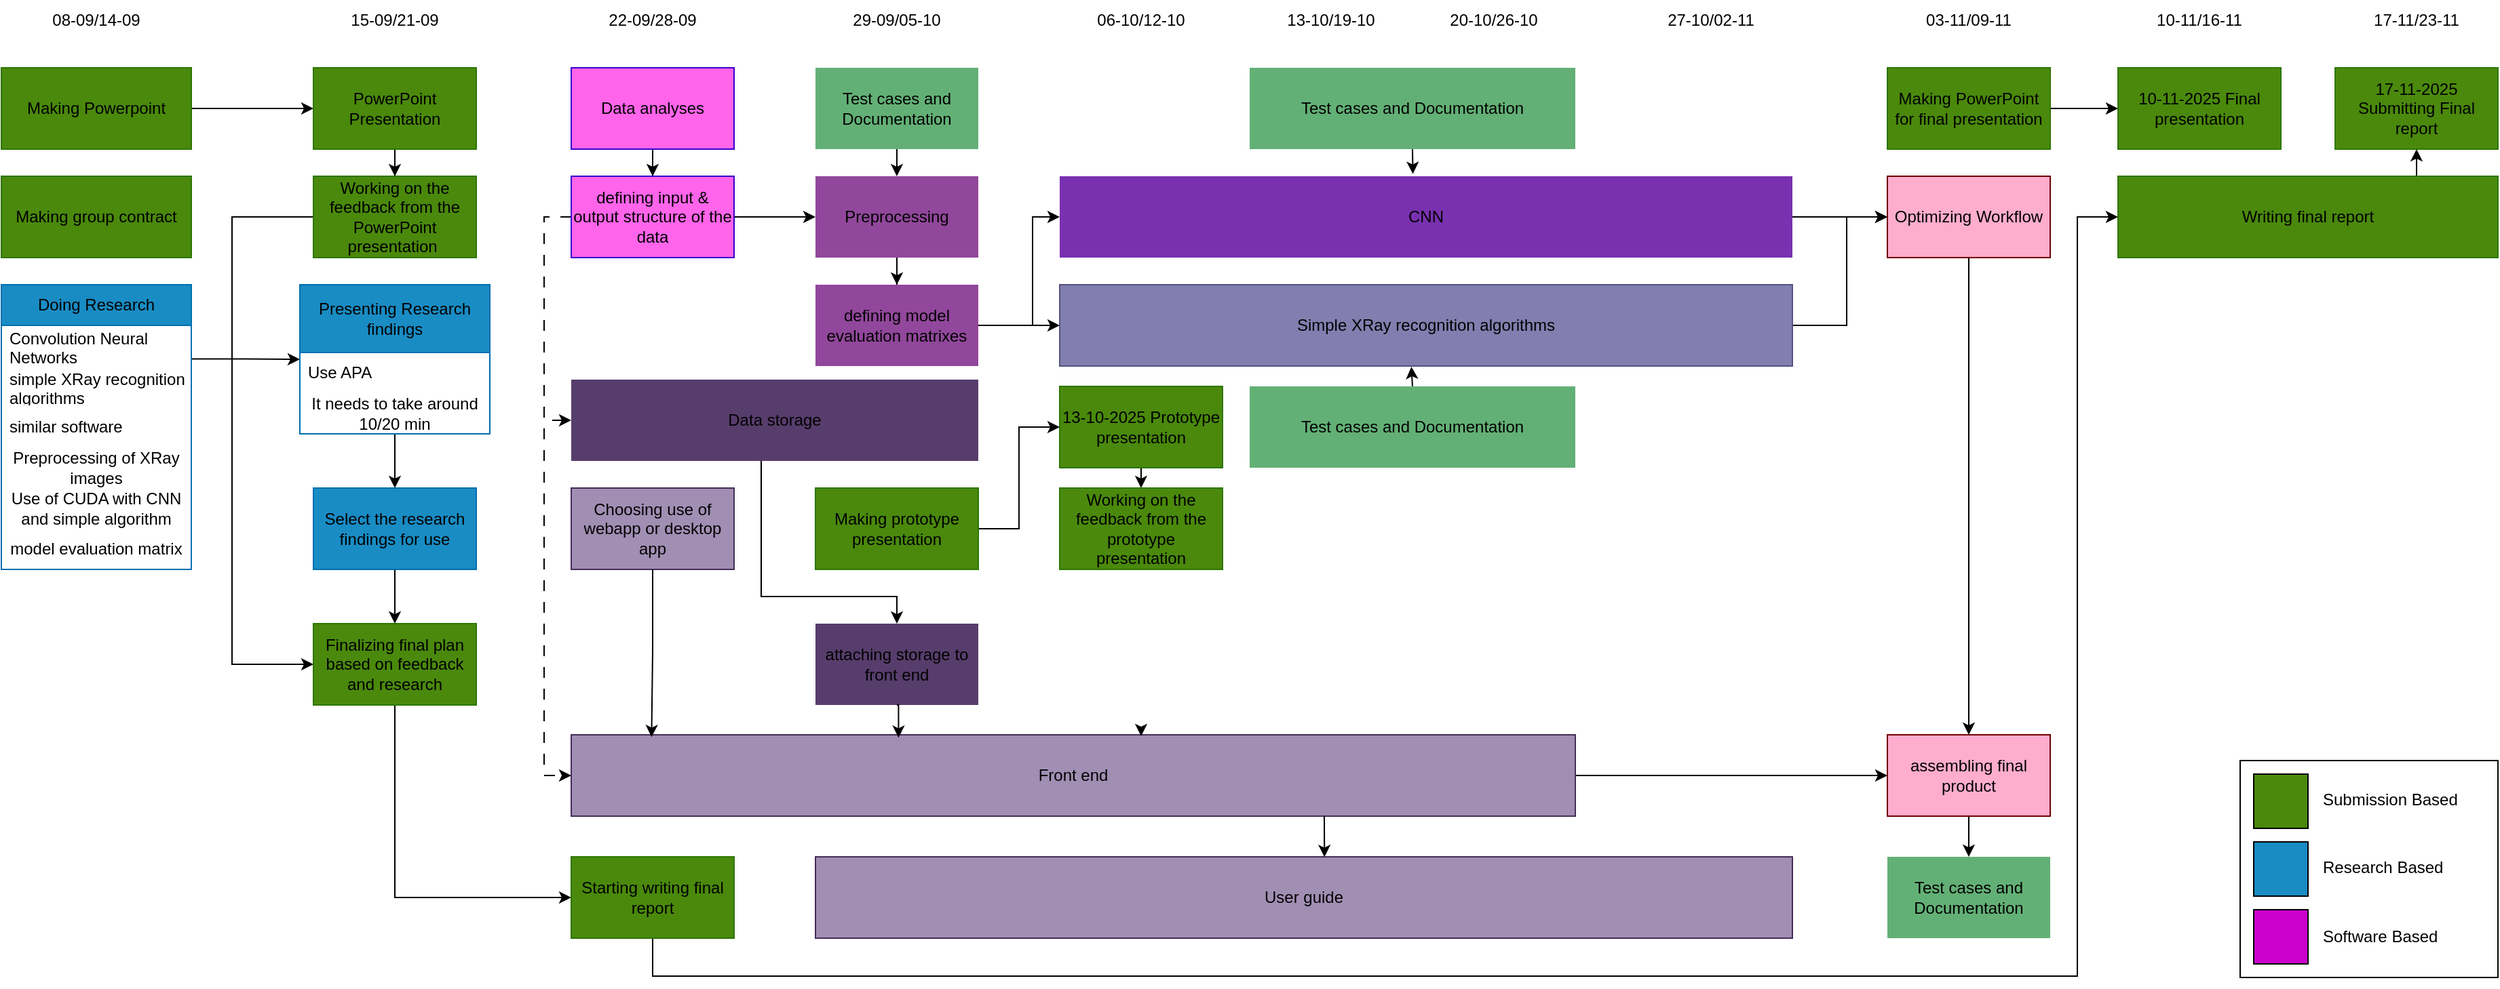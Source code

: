 <mxfile version="28.2.0">
  <diagram name="Page-1" id="zbbegBBSre_oQoZ3Mn-0">
    <mxGraphModel dx="1172" dy="647" grid="1" gridSize="10" guides="1" tooltips="1" connect="1" arrows="1" fold="1" page="1" pageScale="1" pageWidth="850" pageHeight="1100" math="0" shadow="0">
      <root>
        <mxCell id="0" />
        <mxCell id="1" parent="0" />
        <mxCell id="Gdr_BZg6z6cCifK96JbI-18" value="" style="edgeStyle=orthogonalEdgeStyle;rounded=0;orthogonalLoop=1;jettySize=auto;html=1;fontColor=light-dark(#000000,#000000);labelBackgroundColor=none;" parent="1" source="Gdr_BZg6z6cCifK96JbI-2" target="Gdr_BZg6z6cCifK96JbI-17" edge="1">
          <mxGeometry relative="1" as="geometry" />
        </mxCell>
        <mxCell id="Gdr_BZg6z6cCifK96JbI-2" value="Making Powerpoint" style="rounded=0;whiteSpace=wrap;html=1;fillColor=light-dark(#4A890C,#4A890C);fontColor=light-dark(#000000,#000000);strokeColor=#2D7600;labelBackgroundColor=none;" parent="1" vertex="1">
          <mxGeometry x="80" y="120" width="140" height="60" as="geometry" />
        </mxCell>
        <mxCell id="Gdr_BZg6z6cCifK96JbI-5" value="Making group contract" style="rounded=0;whiteSpace=wrap;html=1;fillColor=light-dark(#4A890C,#4A890C);fontColor=light-dark(#000000,#000000);strokeColor=#2D7600;labelBackgroundColor=none;" parent="1" vertex="1">
          <mxGeometry x="80" y="200" width="140" height="60" as="geometry" />
        </mxCell>
        <mxCell id="Gdr_BZg6z6cCifK96JbI-31" value="" style="edgeStyle=orthogonalEdgeStyle;rounded=0;orthogonalLoop=1;jettySize=auto;html=1;exitX=0.997;exitY=0.827;exitDx=0;exitDy=0;exitPerimeter=0;fontColor=light-dark(#000000,#000000);labelBackgroundColor=none;" parent="1" source="Gdr_BZg6z6cCifK96JbI-10" target="Gdr_BZg6z6cCifK96JbI-24" edge="1">
          <mxGeometry relative="1" as="geometry" />
        </mxCell>
        <mxCell id="Gdr_BZg6z6cCifK96JbI-9" value="Doing Research" style="swimlane;fontStyle=0;childLayout=stackLayout;horizontal=1;startSize=30;horizontalStack=0;resizeParent=1;resizeParentMax=0;resizeLast=0;collapsible=1;marginBottom=0;whiteSpace=wrap;html=1;fillColor=light-dark(#198CC4,#198CC4);fontColor=light-dark(#000000,#000000);strokeColor=#006EAF;labelBackgroundColor=none;" parent="1" vertex="1">
          <mxGeometry x="80" y="280" width="140" height="210" as="geometry">
            <mxRectangle x="80" y="280" width="130" height="30" as="alternateBounds" />
          </mxGeometry>
        </mxCell>
        <mxCell id="Gdr_BZg6z6cCifK96JbI-10" value="Convolution Neural Networks" style="text;strokeColor=none;fillColor=none;align=left;verticalAlign=middle;spacingLeft=4;spacingRight=4;overflow=hidden;points=[[0,0.5],[1,0.5]];portConstraint=eastwest;rotatable=0;whiteSpace=wrap;html=1;fontColor=light-dark(#000000,#000000);labelBackgroundColor=none;" parent="Gdr_BZg6z6cCifK96JbI-9" vertex="1">
          <mxGeometry y="30" width="140" height="30" as="geometry" />
        </mxCell>
        <mxCell id="Gdr_BZg6z6cCifK96JbI-11" value="simple XRay recognition algorithms" style="text;strokeColor=none;fillColor=none;align=left;verticalAlign=middle;spacingLeft=4;spacingRight=4;overflow=hidden;points=[[0,0.5],[1,0.5]];portConstraint=eastwest;rotatable=0;whiteSpace=wrap;html=1;fontColor=light-dark(#000000,#000000);labelBackgroundColor=none;" parent="Gdr_BZg6z6cCifK96JbI-9" vertex="1">
          <mxGeometry y="60" width="140" height="30" as="geometry" />
        </mxCell>
        <mxCell id="Gdr_BZg6z6cCifK96JbI-12" value="similar software&amp;nbsp;" style="text;strokeColor=none;fillColor=none;align=left;verticalAlign=middle;spacingLeft=4;spacingRight=4;overflow=hidden;points=[[0,0.5],[1,0.5]];portConstraint=eastwest;rotatable=0;whiteSpace=wrap;html=1;fontColor=light-dark(#000000,#000000);labelBackgroundColor=none;" parent="Gdr_BZg6z6cCifK96JbI-9" vertex="1">
          <mxGeometry y="90" width="140" height="30" as="geometry" />
        </mxCell>
        <mxCell id="Gdr_BZg6z6cCifK96JbI-14" value="Preprocessing of XRay images" style="text;html=1;align=center;verticalAlign=middle;whiteSpace=wrap;rounded=0;fontColor=light-dark(#000000,#000000);labelBackgroundColor=none;" parent="Gdr_BZg6z6cCifK96JbI-9" vertex="1">
          <mxGeometry y="120" width="140" height="30" as="geometry" />
        </mxCell>
        <mxCell id="Gdr_BZg6z6cCifK96JbI-15" value="Use of CUDA with CNN and simple algorithm" style="text;html=1;align=center;verticalAlign=middle;whiteSpace=wrap;rounded=0;fontColor=light-dark(#000000,#000000);labelBackgroundColor=none;" parent="Gdr_BZg6z6cCifK96JbI-9" vertex="1">
          <mxGeometry y="150" width="140" height="30" as="geometry" />
        </mxCell>
        <mxCell id="Gdr_BZg6z6cCifK96JbI-16" value="model evaluation matrix" style="text;html=1;align=center;verticalAlign=middle;whiteSpace=wrap;rounded=0;fontColor=light-dark(#000000,#000000);labelBackgroundColor=none;" parent="Gdr_BZg6z6cCifK96JbI-9" vertex="1">
          <mxGeometry y="180" width="140" height="30" as="geometry" />
        </mxCell>
        <mxCell id="Gdr_BZg6z6cCifK96JbI-20" value="" style="edgeStyle=orthogonalEdgeStyle;rounded=0;orthogonalLoop=1;jettySize=auto;html=1;fontColor=light-dark(#000000,#000000);labelBackgroundColor=none;" parent="1" source="Gdr_BZg6z6cCifK96JbI-17" target="Gdr_BZg6z6cCifK96JbI-19" edge="1">
          <mxGeometry relative="1" as="geometry" />
        </mxCell>
        <mxCell id="Gdr_BZg6z6cCifK96JbI-17" value="PowerPoint Presentation" style="whiteSpace=wrap;html=1;rounded=0;fillColor=light-dark(#4A890C,#4A890C);fontColor=light-dark(#000000,#000000);strokeColor=#2D7600;labelBackgroundColor=none;" parent="1" vertex="1">
          <mxGeometry x="310" y="120" width="120" height="60" as="geometry" />
        </mxCell>
        <mxCell id="Gdr_BZg6z6cCifK96JbI-37" style="edgeStyle=orthogonalEdgeStyle;rounded=0;orthogonalLoop=1;jettySize=auto;html=1;exitX=0;exitY=0.5;exitDx=0;exitDy=0;entryX=0;entryY=0.5;entryDx=0;entryDy=0;fontColor=light-dark(#000000,#000000);labelBackgroundColor=none;" parent="1" source="Gdr_BZg6z6cCifK96JbI-19" target="Gdr_BZg6z6cCifK96JbI-35" edge="1">
          <mxGeometry relative="1" as="geometry">
            <Array as="points">
              <mxPoint x="250" y="230" />
              <mxPoint x="250" y="560" />
            </Array>
          </mxGeometry>
        </mxCell>
        <mxCell id="Gdr_BZg6z6cCifK96JbI-19" value="Working on the feedback from the PowerPoint presentation&amp;nbsp;" style="whiteSpace=wrap;html=1;rounded=0;fillColor=light-dark(#4A890C,#4A890C);fontColor=light-dark(#000000,#000000);strokeColor=#2D7600;labelBackgroundColor=none;" parent="1" vertex="1">
          <mxGeometry x="310" y="200" width="120" height="60" as="geometry" />
        </mxCell>
        <mxCell id="Gdr_BZg6z6cCifK96JbI-34" value="" style="edgeStyle=orthogonalEdgeStyle;rounded=0;orthogonalLoop=1;jettySize=auto;html=1;fontColor=light-dark(#000000,#000000);labelBackgroundColor=none;" parent="1" source="Gdr_BZg6z6cCifK96JbI-24" target="Gdr_BZg6z6cCifK96JbI-33" edge="1">
          <mxGeometry relative="1" as="geometry" />
        </mxCell>
        <mxCell id="Gdr_BZg6z6cCifK96JbI-24" value="Presenting Research findings" style="swimlane;fontStyle=0;childLayout=stackLayout;horizontal=1;startSize=50;horizontalStack=0;resizeParent=1;resizeParentMax=0;resizeLast=0;collapsible=1;marginBottom=0;whiteSpace=wrap;html=1;fillColor=light-dark(#198CC4,#198CC4);fontColor=light-dark(#000000,#000000);strokeColor=#006EAF;labelBackgroundColor=none;" parent="1" vertex="1">
          <mxGeometry x="300" y="280" width="140" height="110" as="geometry">
            <mxRectangle x="80" y="280" width="130" height="30" as="alternateBounds" />
          </mxGeometry>
        </mxCell>
        <mxCell id="Gdr_BZg6z6cCifK96JbI-26" value="Use APA" style="text;strokeColor=none;fillColor=none;align=left;verticalAlign=middle;spacingLeft=4;spacingRight=4;overflow=hidden;points=[[0,0.5],[1,0.5]];portConstraint=eastwest;rotatable=0;whiteSpace=wrap;html=1;fontColor=light-dark(#000000,#000000);labelBackgroundColor=none;" parent="Gdr_BZg6z6cCifK96JbI-24" vertex="1">
          <mxGeometry y="50" width="140" height="30" as="geometry" />
        </mxCell>
        <mxCell id="Gdr_BZg6z6cCifK96JbI-28" value="It needs to take around 10/20 min" style="text;html=1;align=center;verticalAlign=middle;whiteSpace=wrap;rounded=0;fontColor=light-dark(#000000,#000000);labelBackgroundColor=none;" parent="Gdr_BZg6z6cCifK96JbI-24" vertex="1">
          <mxGeometry y="80" width="140" height="30" as="geometry" />
        </mxCell>
        <mxCell id="Gdr_BZg6z6cCifK96JbI-36" value="" style="edgeStyle=orthogonalEdgeStyle;rounded=0;orthogonalLoop=1;jettySize=auto;html=1;fontColor=light-dark(#000000,#000000);labelBackgroundColor=none;" parent="1" source="Gdr_BZg6z6cCifK96JbI-33" target="Gdr_BZg6z6cCifK96JbI-35" edge="1">
          <mxGeometry relative="1" as="geometry" />
        </mxCell>
        <mxCell id="Gdr_BZg6z6cCifK96JbI-33" value="Select the research findings for use" style="whiteSpace=wrap;html=1;fontStyle=0;startSize=50;horizontal=1;fillColor=light-dark(#198CC4,#198CC4);fontColor=light-dark(#000000,#000000);strokeColor=#006EAF;labelBackgroundColor=none;" parent="1" vertex="1">
          <mxGeometry x="310" y="430" width="120" height="60" as="geometry" />
        </mxCell>
        <mxCell id="Gdr_BZg6z6cCifK96JbI-99" style="edgeStyle=orthogonalEdgeStyle;rounded=0;orthogonalLoop=1;jettySize=auto;html=1;exitX=0.5;exitY=1;exitDx=0;exitDy=0;entryX=0;entryY=0.5;entryDx=0;entryDy=0;fontColor=light-dark(#000000,#000000);labelBackgroundColor=none;" parent="1" source="Gdr_BZg6z6cCifK96JbI-35" target="Gdr_BZg6z6cCifK96JbI-98" edge="1">
          <mxGeometry relative="1" as="geometry" />
        </mxCell>
        <mxCell id="Gdr_BZg6z6cCifK96JbI-35" value="Finalizing final plan based on feedback and research" style="whiteSpace=wrap;html=1;fontStyle=0;startSize=50;horizontal=1;fillColor=light-dark(#4A890C,#4A890C);fontColor=light-dark(#000000,#000000);strokeColor=#2D7600;labelBackgroundColor=none;" parent="1" vertex="1">
          <mxGeometry x="310" y="530" width="120" height="60" as="geometry" />
        </mxCell>
        <mxCell id="Gdr_BZg6z6cCifK96JbI-40" value="" style="edgeStyle=orthogonalEdgeStyle;rounded=0;orthogonalLoop=1;jettySize=auto;html=1;fontColor=light-dark(#000000,#000000);labelBackgroundColor=none;" parent="1" source="Gdr_BZg6z6cCifK96JbI-38" target="Gdr_BZg6z6cCifK96JbI-39" edge="1">
          <mxGeometry relative="1" as="geometry" />
        </mxCell>
        <mxCell id="Gdr_BZg6z6cCifK96JbI-38" value="Data analyses" style="rounded=0;whiteSpace=wrap;html=1;fillColor=light-dark(#FF64EA,#FF64EA);fontColor=light-dark(#000000,#000000);strokeColor=#3700CC;labelBackgroundColor=none;" parent="1" vertex="1">
          <mxGeometry x="500" y="120" width="120" height="60" as="geometry" />
        </mxCell>
        <mxCell id="Gdr_BZg6z6cCifK96JbI-42" value="" style="edgeStyle=orthogonalEdgeStyle;rounded=0;orthogonalLoop=1;jettySize=auto;html=1;fontColor=light-dark(#000000,#000000);labelBackgroundColor=none;" parent="1" source="Gdr_BZg6z6cCifK96JbI-39" target="Gdr_BZg6z6cCifK96JbI-41" edge="1">
          <mxGeometry relative="1" as="geometry" />
        </mxCell>
        <mxCell id="Gdr_BZg6z6cCifK96JbI-46" style="edgeStyle=orthogonalEdgeStyle;rounded=0;orthogonalLoop=1;jettySize=auto;html=1;exitX=0;exitY=0.5;exitDx=0;exitDy=0;entryX=0;entryY=0.5;entryDx=0;entryDy=0;dashed=1;dashPattern=8 8;fontColor=light-dark(#000000,#000000);labelBackgroundColor=none;" parent="1" source="Gdr_BZg6z6cCifK96JbI-39" target="Gdr_BZg6z6cCifK96JbI-44" edge="1">
          <mxGeometry relative="1" as="geometry" />
        </mxCell>
        <mxCell id="Gdr_BZg6z6cCifK96JbI-48" style="edgeStyle=orthogonalEdgeStyle;rounded=0;orthogonalLoop=1;jettySize=auto;html=1;exitX=0;exitY=0.5;exitDx=0;exitDy=0;entryX=0;entryY=0.5;entryDx=0;entryDy=0;dashed=1;dashPattern=8 8;fontColor=light-dark(#000000,#000000);labelBackgroundColor=none;" parent="1" source="Gdr_BZg6z6cCifK96JbI-39" target="Gdr_BZg6z6cCifK96JbI-47" edge="1">
          <mxGeometry relative="1" as="geometry" />
        </mxCell>
        <mxCell id="Gdr_BZg6z6cCifK96JbI-39" value="defining input &amp;amp; output structure of the data" style="whiteSpace=wrap;html=1;rounded=0;fillColor=light-dark(#FF64EA,#FF64EA);fontColor=light-dark(#000000,#000000);strokeColor=#3700CC;labelBackgroundColor=none;" parent="1" vertex="1">
          <mxGeometry x="500" y="200" width="120" height="60" as="geometry" />
        </mxCell>
        <mxCell id="Gdr_BZg6z6cCifK96JbI-54" value="" style="edgeStyle=orthogonalEdgeStyle;rounded=0;orthogonalLoop=1;jettySize=auto;html=1;fontColor=light-dark(#000000,#000000);labelBackgroundColor=none;" parent="1" source="Gdr_BZg6z6cCifK96JbI-41" target="Gdr_BZg6z6cCifK96JbI-53" edge="1">
          <mxGeometry relative="1" as="geometry" />
        </mxCell>
        <mxCell id="Gdr_BZg6z6cCifK96JbI-41" value="Preprocessing" style="whiteSpace=wrap;html=1;rounded=0;fillColor=light-dark(#91479B,#91479B);strokeColor=none;fontColor=light-dark(#000000,#000000);labelBackgroundColor=none;" parent="1" vertex="1">
          <mxGeometry x="680" y="200" width="120" height="60" as="geometry" />
        </mxCell>
        <mxCell id="Gdr_BZg6z6cCifK96JbI-43" value="Choosing use of webapp or desktop app" style="rounded=0;whiteSpace=wrap;html=1;fillColor=light-dark(#A18EB3,#A18EB3);fontColor=light-dark(#000000,#000000);strokeColor=#432D57;labelBackgroundColor=none;" parent="1" vertex="1">
          <mxGeometry x="500" y="430" width="120" height="60" as="geometry" />
        </mxCell>
        <mxCell id="Gdr_BZg6z6cCifK96JbI-81" style="edgeStyle=orthogonalEdgeStyle;rounded=0;orthogonalLoop=1;jettySize=auto;html=1;exitX=1;exitY=0.5;exitDx=0;exitDy=0;entryX=0;entryY=0.5;entryDx=0;entryDy=0;fontColor=light-dark(#000000,#000000);labelBackgroundColor=none;" parent="1" source="Gdr_BZg6z6cCifK96JbI-44" target="Gdr_BZg6z6cCifK96JbI-73" edge="1">
          <mxGeometry relative="1" as="geometry">
            <Array as="points">
              <mxPoint x="1440" y="642" />
              <mxPoint x="1440" y="642" />
            </Array>
          </mxGeometry>
        </mxCell>
        <mxCell id="Gdr_BZg6z6cCifK96JbI-44" value="Front end" style="whiteSpace=wrap;html=1;rounded=0;fillColor=light-dark(#A18EB3,#A18EB3);fontColor=light-dark(#000000,#000000);strokeColor=#432D57;labelBackgroundColor=none;" parent="1" vertex="1">
          <mxGeometry x="500" y="612" width="740" height="60" as="geometry" />
        </mxCell>
        <mxCell id="Gdr_BZg6z6cCifK96JbI-56" value="" style="edgeStyle=orthogonalEdgeStyle;rounded=0;orthogonalLoop=1;jettySize=auto;html=1;fontColor=light-dark(#000000,#000000);labelBackgroundColor=none;" parent="1" source="Gdr_BZg6z6cCifK96JbI-47" target="Gdr_BZg6z6cCifK96JbI-55" edge="1">
          <mxGeometry relative="1" as="geometry">
            <Array as="points">
              <mxPoint x="640" y="510" />
              <mxPoint x="740" y="510" />
            </Array>
          </mxGeometry>
        </mxCell>
        <mxCell id="Gdr_BZg6z6cCifK96JbI-47" value="Data storage" style="rounded=0;whiteSpace=wrap;html=1;fillColor=light-dark(#573D6C,#573D6C);fontColor=light-dark(#000000,#000000);strokeColor=none;gradientColor=none;labelBackgroundColor=none;" parent="1" vertex="1">
          <mxGeometry x="500" y="350" width="300" height="60" as="geometry" />
        </mxCell>
        <mxCell id="Gdr_BZg6z6cCifK96JbI-49" value="17-11-2025 Submitting Final report" style="rounded=0;whiteSpace=wrap;html=1;fillColor=light-dark(#4A890C,#4A890C);fontColor=light-dark(#000000,#000000);strokeColor=#2D7600;labelBackgroundColor=none;" parent="1" vertex="1">
          <mxGeometry x="1800" y="120" width="120" height="60" as="geometry" />
        </mxCell>
        <mxCell id="Gdr_BZg6z6cCifK96JbI-50" value="User guide" style="whiteSpace=wrap;html=1;rounded=0;fillColor=light-dark(#A18EB3,#A18EB3);fontColor=light-dark(#000000,#000000);strokeColor=#432D57;labelBackgroundColor=none;" parent="1" vertex="1">
          <mxGeometry x="680" y="702" width="720" height="60" as="geometry" />
        </mxCell>
        <mxCell id="Gdr_BZg6z6cCifK96JbI-61" value="" style="edgeStyle=orthogonalEdgeStyle;rounded=0;orthogonalLoop=1;jettySize=auto;html=1;fontColor=light-dark(#000000,#000000);labelBackgroundColor=none;" parent="1" source="Gdr_BZg6z6cCifK96JbI-53" target="Gdr_BZg6z6cCifK96JbI-59" edge="1">
          <mxGeometry relative="1" as="geometry">
            <Array as="points">
              <mxPoint x="840" y="310" />
              <mxPoint x="840" y="230" />
            </Array>
          </mxGeometry>
        </mxCell>
        <mxCell id="Gdr_BZg6z6cCifK96JbI-63" value="" style="edgeStyle=orthogonalEdgeStyle;rounded=0;orthogonalLoop=1;jettySize=auto;html=1;fontColor=light-dark(#000000,#000000);labelBackgroundColor=none;" parent="1" source="Gdr_BZg6z6cCifK96JbI-53" target="Gdr_BZg6z6cCifK96JbI-62" edge="1">
          <mxGeometry relative="1" as="geometry" />
        </mxCell>
        <mxCell id="Gdr_BZg6z6cCifK96JbI-53" value="defining model evaluation matrixes" style="whiteSpace=wrap;html=1;rounded=0;fillColor=light-dark(#91479B,#91479B);strokeColor=none;fontColor=light-dark(#000000,#000000);labelBackgroundColor=none;" parent="1" vertex="1">
          <mxGeometry x="680" y="280" width="120" height="60" as="geometry" />
        </mxCell>
        <mxCell id="Gdr_BZg6z6cCifK96JbI-55" value="attaching storage to front end" style="whiteSpace=wrap;html=1;rounded=0;fillColor=light-dark(#573D6C,#573D6C);fontColor=light-dark(#000000,#000000);strokeColor=none;labelBackgroundColor=none;" parent="1" vertex="1">
          <mxGeometry x="680" y="530" width="120" height="60" as="geometry" />
        </mxCell>
        <mxCell id="Gdr_BZg6z6cCifK96JbI-78" style="edgeStyle=orthogonalEdgeStyle;rounded=0;orthogonalLoop=1;jettySize=auto;html=1;exitX=1;exitY=0.5;exitDx=0;exitDy=0;entryX=0;entryY=0.5;entryDx=0;entryDy=0;fontColor=light-dark(#000000,#000000);labelBackgroundColor=none;" parent="1" source="Gdr_BZg6z6cCifK96JbI-59" target="Gdr_BZg6z6cCifK96JbI-77" edge="1">
          <mxGeometry relative="1" as="geometry" />
        </mxCell>
        <mxCell id="Gdr_BZg6z6cCifK96JbI-59" value="CNN" style="whiteSpace=wrap;html=1;rounded=0;fillColor=light-dark(#7931AF,#7931AF);strokeColor=none;fontColor=light-dark(#000000,#000000);labelBackgroundColor=none;" parent="1" vertex="1">
          <mxGeometry x="860" y="200" width="540" height="60" as="geometry" />
        </mxCell>
        <mxCell id="Gdr_BZg6z6cCifK96JbI-79" style="edgeStyle=orthogonalEdgeStyle;rounded=0;orthogonalLoop=1;jettySize=auto;html=1;exitX=1;exitY=0.5;exitDx=0;exitDy=0;entryX=0;entryY=0.5;entryDx=0;entryDy=0;fontColor=light-dark(#000000,#000000);labelBackgroundColor=none;" parent="1" source="Gdr_BZg6z6cCifK96JbI-62" target="Gdr_BZg6z6cCifK96JbI-77" edge="1">
          <mxGeometry relative="1" as="geometry">
            <mxPoint x="1460" y="230" as="targetPoint" />
            <mxPoint x="1390" y="310" as="sourcePoint" />
            <Array as="points">
              <mxPoint x="1440" y="310" />
              <mxPoint x="1440" y="230" />
            </Array>
          </mxGeometry>
        </mxCell>
        <mxCell id="Gdr_BZg6z6cCifK96JbI-62" value="Simple XRay recognition algorithms" style="whiteSpace=wrap;html=1;rounded=0;fillColor=light-dark(#827EAF,#827EAF);strokeColor=#56517e;gradientColor=none;fontColor=light-dark(#000000,#000000);labelBackgroundColor=none;" parent="1" vertex="1">
          <mxGeometry x="860" y="280" width="540" height="60" as="geometry" />
        </mxCell>
        <mxCell id="Gdr_BZg6z6cCifK96JbI-65" style="edgeStyle=orthogonalEdgeStyle;rounded=0;orthogonalLoop=1;jettySize=auto;html=1;exitX=0.5;exitY=1;exitDx=0;exitDy=0;entryX=0.5;entryY=0;entryDx=0;entryDy=0;fontColor=light-dark(#000000,#000000);labelBackgroundColor=none;" parent="1" source="Gdr_BZg6z6cCifK96JbI-64" target="Gdr_BZg6z6cCifK96JbI-41" edge="1">
          <mxGeometry relative="1" as="geometry" />
        </mxCell>
        <mxCell id="Gdr_BZg6z6cCifK96JbI-64" value="Test cases and Documentation" style="rounded=0;whiteSpace=wrap;html=1;fillColor=light-dark(#63B076,#63B076);fontColor=light-dark(#000000,#000000);strokeColor=none;labelBackgroundColor=none;" parent="1" vertex="1">
          <mxGeometry x="680" y="120" width="120" height="60" as="geometry" />
        </mxCell>
        <mxCell id="Gdr_BZg6z6cCifK96JbI-66" value="Test cases and Documentation" style="rounded=0;whiteSpace=wrap;html=1;fillColor=light-dark(#63B076,#63B076);fontColor=light-dark(#000000,#000000);strokeColor=none;labelBackgroundColor=none;" parent="1" vertex="1">
          <mxGeometry x="1000" y="120" width="240" height="60" as="geometry" />
        </mxCell>
        <mxCell id="Gdr_BZg6z6cCifK96JbI-68" value="Test cases and Documentation" style="rounded=0;whiteSpace=wrap;html=1;fillColor=light-dark(#63B076,#63B076);fontColor=light-dark(#000000,#000000);strokeColor=none;labelBackgroundColor=none;" parent="1" vertex="1">
          <mxGeometry x="1000" y="355" width="240" height="60" as="geometry" />
        </mxCell>
        <mxCell id="Gdr_BZg6z6cCifK96JbI-97" style="edgeStyle=orthogonalEdgeStyle;rounded=0;orthogonalLoop=1;jettySize=auto;html=1;exitX=0.5;exitY=1;exitDx=0;exitDy=0;fontColor=light-dark(#000000,#000000);labelBackgroundColor=none;" parent="1" source="Gdr_BZg6z6cCifK96JbI-73" target="Gdr_BZg6z6cCifK96JbI-96" edge="1">
          <mxGeometry relative="1" as="geometry" />
        </mxCell>
        <mxCell id="Gdr_BZg6z6cCifK96JbI-73" value="assembling final product" style="rounded=0;whiteSpace=wrap;html=1;fillColor=light-dark(#FFADCD,#FFADCD);fontColor=light-dark(#000000,#000000);strokeColor=#6F0000;labelBackgroundColor=none;" parent="1" vertex="1">
          <mxGeometry x="1470" y="612" width="120" height="60" as="geometry" />
        </mxCell>
        <mxCell id="Gdr_BZg6z6cCifK96JbI-89" style="edgeStyle=orthogonalEdgeStyle;rounded=0;orthogonalLoop=1;jettySize=auto;html=1;exitX=0.5;exitY=1;exitDx=0;exitDy=0;entryX=0.5;entryY=0;entryDx=0;entryDy=0;fontColor=light-dark(#000000,#000000);labelBackgroundColor=none;" parent="1" source="Gdr_BZg6z6cCifK96JbI-74" target="Gdr_BZg6z6cCifK96JbI-75" edge="1">
          <mxGeometry relative="1" as="geometry" />
        </mxCell>
        <mxCell id="Gdr_BZg6z6cCifK96JbI-74" value="13-10-2025 Prototype presentation" style="rounded=0;whiteSpace=wrap;html=1;fillColor=light-dark(#4A890C,#4A890C);fontColor=light-dark(#000000,#000000);strokeColor=#2D7600;labelBackgroundColor=none;" parent="1" vertex="1">
          <mxGeometry x="860" y="355" width="120" height="60" as="geometry" />
        </mxCell>
        <mxCell id="Gdr_BZg6z6cCifK96JbI-75" value="Working on the feedback from the prototype presentation" style="rounded=0;whiteSpace=wrap;html=1;fillColor=light-dark(#4A890C,#4A890C);fontColor=light-dark(#000000,#000000);strokeColor=#2D7600;labelBackgroundColor=none;" parent="1" vertex="1">
          <mxGeometry x="860" y="430" width="120" height="60" as="geometry" />
        </mxCell>
        <mxCell id="Gdr_BZg6z6cCifK96JbI-80" style="edgeStyle=orthogonalEdgeStyle;rounded=0;orthogonalLoop=1;jettySize=auto;html=1;exitX=0.5;exitY=1;exitDx=0;exitDy=0;entryX=0.5;entryY=0;entryDx=0;entryDy=0;fontColor=light-dark(#000000,#000000);labelBackgroundColor=none;" parent="1" source="Gdr_BZg6z6cCifK96JbI-77" target="Gdr_BZg6z6cCifK96JbI-73" edge="1">
          <mxGeometry relative="1" as="geometry" />
        </mxCell>
        <mxCell id="Gdr_BZg6z6cCifK96JbI-77" value="Optimizing Workflow" style="rounded=0;whiteSpace=wrap;html=1;fillColor=light-dark(#FFADCD,#FFADCD);strokeColor=#6F0000;fontColor=light-dark(#000000,#000000);labelBackgroundColor=none;" parent="1" vertex="1">
          <mxGeometry x="1470" y="200" width="120" height="60" as="geometry" />
        </mxCell>
        <mxCell id="Gdr_BZg6z6cCifK96JbI-92" style="edgeStyle=orthogonalEdgeStyle;rounded=0;orthogonalLoop=1;jettySize=auto;html=1;exitX=0.862;exitY=0.011;exitDx=0;exitDy=0;entryX=0.5;entryY=1;entryDx=0;entryDy=0;exitPerimeter=0;fontColor=light-dark(#000000,#000000);labelBackgroundColor=none;" parent="1" source="Gdr_BZg6z6cCifK96JbI-82" target="Gdr_BZg6z6cCifK96JbI-49" edge="1">
          <mxGeometry relative="1" as="geometry">
            <Array as="points">
              <mxPoint x="1860" y="201" />
            </Array>
          </mxGeometry>
        </mxCell>
        <mxCell id="Gdr_BZg6z6cCifK96JbI-82" value="Writing final report" style="rounded=0;whiteSpace=wrap;html=1;fillColor=light-dark(#4A890C,#4A890C);fontColor=light-dark(#000000,#000000);strokeColor=#2D7600;labelBackgroundColor=none;" parent="1" vertex="1">
          <mxGeometry x="1640" y="200" width="280" height="60" as="geometry" />
        </mxCell>
        <mxCell id="Gdr_BZg6z6cCifK96JbI-83" value="10-11-2025 Final presentation" style="rounded=0;whiteSpace=wrap;html=1;fillColor=light-dark(#4A890C,#4A890C);fontColor=light-dark(#000000,#000000);strokeColor=#2D7600;labelBackgroundColor=none;" parent="1" vertex="1">
          <mxGeometry x="1640" y="120" width="120" height="60" as="geometry" />
        </mxCell>
        <mxCell id="Gdr_BZg6z6cCifK96JbI-85" style="edgeStyle=orthogonalEdgeStyle;rounded=0;orthogonalLoop=1;jettySize=auto;html=1;exitX=1;exitY=0.5;exitDx=0;exitDy=0;entryX=0;entryY=0.5;entryDx=0;entryDy=0;fontColor=light-dark(#000000,#000000);labelBackgroundColor=none;" parent="1" source="Gdr_BZg6z6cCifK96JbI-84" target="Gdr_BZg6z6cCifK96JbI-83" edge="1">
          <mxGeometry relative="1" as="geometry" />
        </mxCell>
        <mxCell id="Gdr_BZg6z6cCifK96JbI-84" value="Making PowerPoint for final presentation" style="rounded=0;whiteSpace=wrap;html=1;fillColor=light-dark(#4A890C,#4A890C);fontColor=light-dark(#000000,#000000);strokeColor=#2D7600;labelBackgroundColor=none;" parent="1" vertex="1">
          <mxGeometry x="1470" y="120" width="120" height="60" as="geometry" />
        </mxCell>
        <mxCell id="Gdr_BZg6z6cCifK96JbI-87" style="edgeStyle=orthogonalEdgeStyle;rounded=0;orthogonalLoop=1;jettySize=auto;html=1;exitX=0.5;exitY=1;exitDx=0;exitDy=0;fontColor=light-dark(#000000,#000000);labelBackgroundColor=none;" parent="1" edge="1">
          <mxGeometry relative="1" as="geometry">
            <mxPoint x="920" y="613" as="targetPoint" />
            <Array as="points">
              <mxPoint x="920" y="613" />
            </Array>
            <mxPoint x="920" y="612" as="sourcePoint" />
          </mxGeometry>
        </mxCell>
        <mxCell id="Gdr_BZg6z6cCifK96JbI-88" style="edgeStyle=orthogonalEdgeStyle;rounded=0;orthogonalLoop=1;jettySize=auto;html=1;exitX=0.5;exitY=1;exitDx=0;exitDy=0;entryX=0.08;entryY=0.028;entryDx=0;entryDy=0;entryPerimeter=0;fontColor=light-dark(#000000,#000000);labelBackgroundColor=none;" parent="1" source="Gdr_BZg6z6cCifK96JbI-43" target="Gdr_BZg6z6cCifK96JbI-44" edge="1">
          <mxGeometry relative="1" as="geometry" />
        </mxCell>
        <mxCell id="Gdr_BZg6z6cCifK96JbI-91" style="edgeStyle=orthogonalEdgeStyle;rounded=0;orthogonalLoop=1;jettySize=auto;html=1;exitX=1;exitY=0.5;exitDx=0;exitDy=0;entryX=0;entryY=0.5;entryDx=0;entryDy=0;fontColor=light-dark(#000000,#000000);labelBackgroundColor=none;" parent="1" source="Gdr_BZg6z6cCifK96JbI-90" target="Gdr_BZg6z6cCifK96JbI-74" edge="1">
          <mxGeometry relative="1" as="geometry" />
        </mxCell>
        <mxCell id="Gdr_BZg6z6cCifK96JbI-90" value="Making prototype presentation" style="rounded=0;whiteSpace=wrap;html=1;fillColor=light-dark(#4A890C,#4A890C);fontColor=light-dark(#000000,#000000);strokeColor=#2D7600;labelBackgroundColor=none;" parent="1" vertex="1">
          <mxGeometry x="680" y="430" width="120" height="60" as="geometry" />
        </mxCell>
        <mxCell id="Gdr_BZg6z6cCifK96JbI-93" style="edgeStyle=orthogonalEdgeStyle;rounded=0;orthogonalLoop=1;jettySize=auto;html=1;exitX=0.5;exitY=0;exitDx=0;exitDy=0;entryX=0.48;entryY=1.009;entryDx=0;entryDy=0;entryPerimeter=0;fontColor=light-dark(#000000,#000000);labelBackgroundColor=none;" parent="1" source="Gdr_BZg6z6cCifK96JbI-68" target="Gdr_BZg6z6cCifK96JbI-62" edge="1">
          <mxGeometry relative="1" as="geometry" />
        </mxCell>
        <mxCell id="Gdr_BZg6z6cCifK96JbI-94" style="edgeStyle=orthogonalEdgeStyle;rounded=0;orthogonalLoop=1;jettySize=auto;html=1;exitX=0.5;exitY=1;exitDx=0;exitDy=0;entryX=0.482;entryY=-0.028;entryDx=0;entryDy=0;entryPerimeter=0;fontColor=light-dark(#000000,#000000);labelBackgroundColor=none;" parent="1" source="Gdr_BZg6z6cCifK96JbI-66" target="Gdr_BZg6z6cCifK96JbI-59" edge="1">
          <mxGeometry relative="1" as="geometry" />
        </mxCell>
        <mxCell id="Gdr_BZg6z6cCifK96JbI-95" style="edgeStyle=orthogonalEdgeStyle;rounded=0;orthogonalLoop=1;jettySize=auto;html=1;exitX=0.75;exitY=1;exitDx=0;exitDy=0;entryX=0.521;entryY=0.003;entryDx=0;entryDy=0;entryPerimeter=0;fontColor=light-dark(#000000,#000000);labelBackgroundColor=none;" parent="1" source="Gdr_BZg6z6cCifK96JbI-44" target="Gdr_BZg6z6cCifK96JbI-50" edge="1">
          <mxGeometry relative="1" as="geometry" />
        </mxCell>
        <mxCell id="Gdr_BZg6z6cCifK96JbI-96" value="Test cases and Documentation" style="rounded=0;whiteSpace=wrap;html=1;fillColor=light-dark(#63B076,#63B076);fontColor=light-dark(#000000,#000000);strokeColor=none;labelBackgroundColor=none;" parent="1" vertex="1">
          <mxGeometry x="1470" y="702" width="120" height="60" as="geometry" />
        </mxCell>
        <mxCell id="Gdr_BZg6z6cCifK96JbI-100" style="edgeStyle=orthogonalEdgeStyle;rounded=0;orthogonalLoop=1;jettySize=auto;html=1;exitX=0.5;exitY=1;exitDx=0;exitDy=0;entryX=0;entryY=0.5;entryDx=0;entryDy=0;fontColor=light-dark(#000000,#000000);labelBackgroundColor=none;" parent="1" source="Gdr_BZg6z6cCifK96JbI-98" target="Gdr_BZg6z6cCifK96JbI-82" edge="1">
          <mxGeometry relative="1" as="geometry">
            <Array as="points">
              <mxPoint x="560" y="790" />
              <mxPoint x="1610" y="790" />
              <mxPoint x="1610" y="230" />
            </Array>
          </mxGeometry>
        </mxCell>
        <mxCell id="Gdr_BZg6z6cCifK96JbI-98" value="Starting writing final report" style="rounded=0;whiteSpace=wrap;html=1;fillColor=light-dark(#4A890C,#4A890C);fontColor=light-dark(#000000,#000000);strokeColor=#2D7600;labelBackgroundColor=none;" parent="1" vertex="1">
          <mxGeometry x="500" y="702" width="120" height="60" as="geometry" />
        </mxCell>
        <mxCell id="Gdr_BZg6z6cCifK96JbI-101" value="08-09/14-09" style="text;html=1;align=center;verticalAlign=middle;whiteSpace=wrap;rounded=0;fontColor=light-dark(#000000,#000000);labelBackgroundColor=none;" parent="1" vertex="1">
          <mxGeometry x="80" y="70" width="140" height="30" as="geometry" />
        </mxCell>
        <mxCell id="Gdr_BZg6z6cCifK96JbI-102" value="15-09/21-09" style="text;html=1;align=center;verticalAlign=middle;whiteSpace=wrap;rounded=0;fontColor=light-dark(#000000,#000000);labelBackgroundColor=none;" parent="1" vertex="1">
          <mxGeometry x="310" y="70" width="120" height="30" as="geometry" />
        </mxCell>
        <mxCell id="Gdr_BZg6z6cCifK96JbI-103" value="22-09/28-09" style="text;html=1;align=center;verticalAlign=middle;whiteSpace=wrap;rounded=0;fontColor=light-dark(#000000,#000000);labelBackgroundColor=none;" parent="1" vertex="1">
          <mxGeometry x="500" y="70" width="120" height="30" as="geometry" />
        </mxCell>
        <mxCell id="Gdr_BZg6z6cCifK96JbI-104" value="29-09/05-10" style="text;html=1;align=center;verticalAlign=middle;whiteSpace=wrap;rounded=0;fontColor=light-dark(#000000,#000000);labelBackgroundColor=none;" parent="1" vertex="1">
          <mxGeometry x="680" y="70" width="120" height="30" as="geometry" />
        </mxCell>
        <mxCell id="Gdr_BZg6z6cCifK96JbI-105" value="06-10/12-10" style="text;html=1;align=center;verticalAlign=middle;whiteSpace=wrap;rounded=0;fontColor=light-dark(#000000,#000000);labelBackgroundColor=none;" parent="1" vertex="1">
          <mxGeometry x="860" y="70" width="120" height="30" as="geometry" />
        </mxCell>
        <mxCell id="Gdr_BZg6z6cCifK96JbI-106" value="13-10/19-10" style="text;html=1;align=center;verticalAlign=middle;whiteSpace=wrap;rounded=0;fontColor=light-dark(#000000,#000000);labelBackgroundColor=none;" parent="1" vertex="1">
          <mxGeometry x="1000" y="70" width="120" height="30" as="geometry" />
        </mxCell>
        <mxCell id="Gdr_BZg6z6cCifK96JbI-107" value="20-10/26-10" style="text;html=1;align=center;verticalAlign=middle;whiteSpace=wrap;rounded=0;fontColor=light-dark(#000000,#000000);labelBackgroundColor=none;" parent="1" vertex="1">
          <mxGeometry x="1120" y="70" width="120" height="30" as="geometry" />
        </mxCell>
        <mxCell id="Gdr_BZg6z6cCifK96JbI-108" value="27-10/02-11" style="text;html=1;align=center;verticalAlign=middle;whiteSpace=wrap;rounded=0;fontColor=light-dark(#000000,#000000);labelBackgroundColor=none;" parent="1" vertex="1">
          <mxGeometry x="1280" y="70" width="120" height="30" as="geometry" />
        </mxCell>
        <mxCell id="Gdr_BZg6z6cCifK96JbI-109" value="03-11/09-11" style="text;html=1;align=center;verticalAlign=middle;whiteSpace=wrap;rounded=0;fontColor=light-dark(#000000,#000000);labelBackgroundColor=none;" parent="1" vertex="1">
          <mxGeometry x="1470" y="70" width="120" height="30" as="geometry" />
        </mxCell>
        <mxCell id="Gdr_BZg6z6cCifK96JbI-110" value="10-11/16-11" style="text;html=1;align=center;verticalAlign=middle;whiteSpace=wrap;rounded=0;fontColor=light-dark(#000000,#000000);labelBackgroundColor=none;" parent="1" vertex="1">
          <mxGeometry x="1640" y="70" width="120" height="30" as="geometry" />
        </mxCell>
        <mxCell id="Gdr_BZg6z6cCifK96JbI-111" value="17-11/23-11" style="text;html=1;align=center;verticalAlign=middle;whiteSpace=wrap;rounded=0;fontColor=light-dark(#000000,#000000);labelBackgroundColor=none;" parent="1" vertex="1">
          <mxGeometry x="1800" y="70" width="120" height="30" as="geometry" />
        </mxCell>
        <mxCell id="Gdr_BZg6z6cCifK96JbI-120" value="" style="group;fontColor=light-dark(#000000,#000000);labelBackgroundColor=none;" parent="1" vertex="1" connectable="0">
          <mxGeometry x="1670" y="630" width="250" height="160" as="geometry" />
        </mxCell>
        <mxCell id="Gdr_BZg6z6cCifK96JbI-119" value="" style="rounded=0;whiteSpace=wrap;html=1;fontColor=light-dark(#000000,#000000);labelBackgroundColor=none;" parent="Gdr_BZg6z6cCifK96JbI-120" vertex="1">
          <mxGeometry x="60" y="1" width="190" height="160" as="geometry" />
        </mxCell>
        <mxCell id="Gdr_BZg6z6cCifK96JbI-113" value="" style="rounded=0;whiteSpace=wrap;html=1;fillColor=light-dark(#4A890C,#4A890C);fontColor=light-dark(#000000,#000000);labelBackgroundColor=none;" parent="Gdr_BZg6z6cCifK96JbI-120" vertex="1">
          <mxGeometry x="70" y="11" width="40" height="40" as="geometry" />
        </mxCell>
        <mxCell id="Gdr_BZg6z6cCifK96JbI-114" value="" style="rounded=0;whiteSpace=wrap;html=1;fillColor=light-dark(#198CC4,#198CC4);fontColor=light-dark(#000000,#000000);labelBackgroundColor=none;" parent="Gdr_BZg6z6cCifK96JbI-120" vertex="1">
          <mxGeometry x="70" y="61" width="40" height="40" as="geometry" />
        </mxCell>
        <mxCell id="Gdr_BZg6z6cCifK96JbI-115" value="" style="rounded=0;whiteSpace=wrap;html=1;fillColor=light-dark(#CC00CC,#CC00CC);fontColor=light-dark(#000000,#000000);labelBackgroundColor=none;" parent="Gdr_BZg6z6cCifK96JbI-120" vertex="1">
          <mxGeometry x="70" y="111" width="40" height="40" as="geometry" />
        </mxCell>
        <mxCell id="Gdr_BZg6z6cCifK96JbI-116" value="Submission Based&amp;nbsp;" style="text;html=1;align=left;verticalAlign=middle;whiteSpace=wrap;rounded=0;fontColor=light-dark(#000000,#000000);labelBackgroundColor=none;" parent="Gdr_BZg6z6cCifK96JbI-120" vertex="1">
          <mxGeometry x="119" y="10" width="131" height="40" as="geometry" />
        </mxCell>
        <mxCell id="Gdr_BZg6z6cCifK96JbI-117" value="Research Based" style="text;html=1;align=left;verticalAlign=middle;whiteSpace=wrap;rounded=0;fontColor=light-dark(#000000,#000000);labelBackgroundColor=none;" parent="Gdr_BZg6z6cCifK96JbI-120" vertex="1">
          <mxGeometry x="119" y="60" width="131" height="40" as="geometry" />
        </mxCell>
        <mxCell id="Gdr_BZg6z6cCifK96JbI-118" value="Software Based" style="text;html=1;align=left;verticalAlign=middle;whiteSpace=wrap;rounded=0;fontColor=light-dark(#000000,#000000);labelBackgroundColor=none;" parent="Gdr_BZg6z6cCifK96JbI-120" vertex="1">
          <mxGeometry x="119" y="111" width="131" height="40" as="geometry" />
        </mxCell>
        <mxCell id="AWaWH0SoFkD1T-bXMNSH-2" style="edgeStyle=orthogonalEdgeStyle;rounded=0;orthogonalLoop=1;jettySize=auto;html=1;exitX=0.5;exitY=1;exitDx=0;exitDy=0;entryX=0.326;entryY=0.036;entryDx=0;entryDy=0;entryPerimeter=0;" edge="1" parent="1" source="Gdr_BZg6z6cCifK96JbI-55" target="Gdr_BZg6z6cCifK96JbI-44">
          <mxGeometry relative="1" as="geometry" />
        </mxCell>
      </root>
    </mxGraphModel>
  </diagram>
</mxfile>
